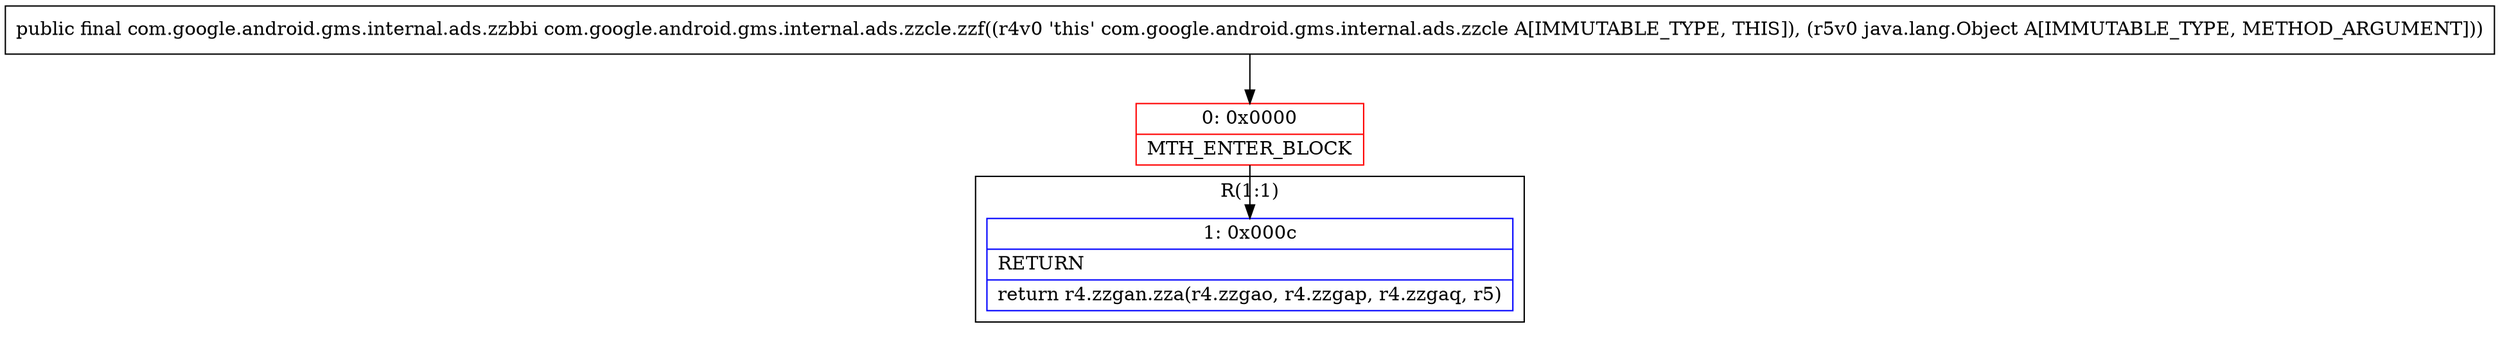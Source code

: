 digraph "CFG forcom.google.android.gms.internal.ads.zzcle.zzf(Ljava\/lang\/Object;)Lcom\/google\/android\/gms\/internal\/ads\/zzbbi;" {
subgraph cluster_Region_227768277 {
label = "R(1:1)";
node [shape=record,color=blue];
Node_1 [shape=record,label="{1\:\ 0x000c|RETURN\l|return r4.zzgan.zza(r4.zzgao, r4.zzgap, r4.zzgaq, r5)\l}"];
}
Node_0 [shape=record,color=red,label="{0\:\ 0x0000|MTH_ENTER_BLOCK\l}"];
MethodNode[shape=record,label="{public final com.google.android.gms.internal.ads.zzbbi com.google.android.gms.internal.ads.zzcle.zzf((r4v0 'this' com.google.android.gms.internal.ads.zzcle A[IMMUTABLE_TYPE, THIS]), (r5v0 java.lang.Object A[IMMUTABLE_TYPE, METHOD_ARGUMENT])) }"];
MethodNode -> Node_0;
Node_0 -> Node_1;
}

